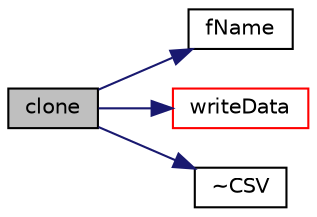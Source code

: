 digraph "clone"
{
  bgcolor="transparent";
  edge [fontname="Helvetica",fontsize="10",labelfontname="Helvetica",labelfontsize="10"];
  node [fontname="Helvetica",fontsize="10",shape=record];
  rankdir="LR";
  Node59 [label="clone",height=0.2,width=0.4,color="black", fillcolor="grey75", style="filled", fontcolor="black"];
  Node59 -> Node60 [color="midnightblue",fontsize="10",style="solid",fontname="Helvetica"];
  Node60 [label="fName",height=0.2,width=0.4,color="black",URL="$a28809.html#a51933f45c1f7a1c83cd90b5ff9ce2325",tooltip="Return const access to the file name. "];
  Node59 -> Node61 [color="midnightblue",fontsize="10",style="solid",fontname="Helvetica"];
  Node61 [label="writeData",height=0.2,width=0.4,color="red",URL="$a28809.html#a4a9a5e81ef203c89a365d47f0acc39b9",tooltip="Write in dictionary format. "];
  Node59 -> Node388 [color="midnightblue",fontsize="10",style="solid",fontname="Helvetica"];
  Node388 [label="~CSV",height=0.2,width=0.4,color="black",URL="$a28809.html#a2cb30c3621aa31babba9ca0355eca96e",tooltip="Destructor. "];
}
